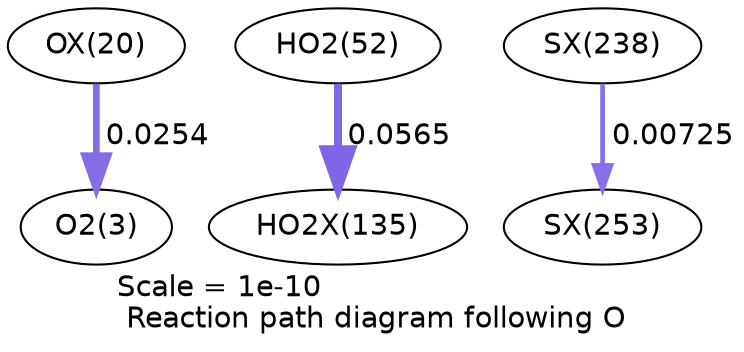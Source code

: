 digraph reaction_paths {
center=1;
s30 -> s5[fontname="Helvetica", penwidth=3.23, arrowsize=1.61, color="0.7, 0.525, 0.9"
, label=" 0.0254"];
s21 -> s45[fontname="Helvetica", penwidth=3.83, arrowsize=1.92, color="0.7, 0.556, 0.9"
, label=" 0.0565"];
s58 -> s59[fontname="Helvetica", penwidth=2.28, arrowsize=1.14, color="0.7, 0.507, 0.9"
, label=" 0.00725"];
s5 [ fontname="Helvetica", label="O2(3)"];
s21 [ fontname="Helvetica", label="HO2(52)"];
s30 [ fontname="Helvetica", label="OX(20)"];
s45 [ fontname="Helvetica", label="HO2X(135)"];
s58 [ fontname="Helvetica", label="SX(238)"];
s59 [ fontname="Helvetica", label="SX(253)"];
 label = "Scale = 1e-10\l Reaction path diagram following O";
 fontname = "Helvetica";
}
